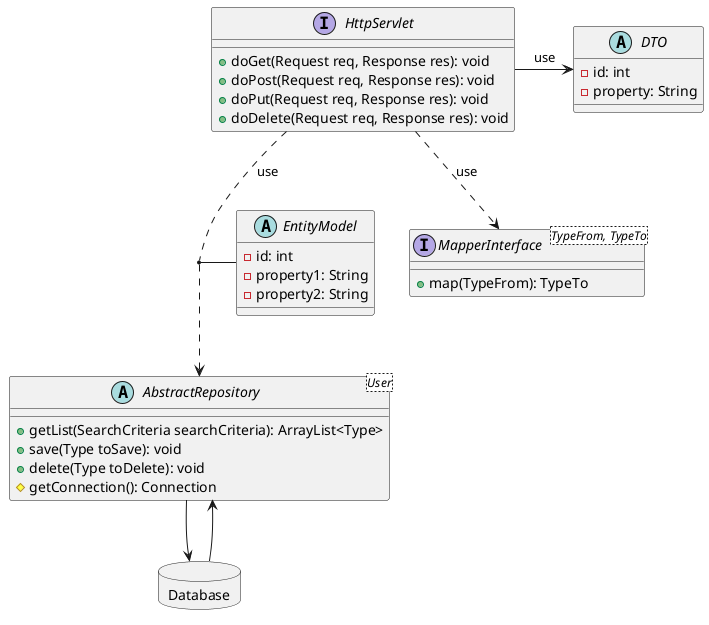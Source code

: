 @startuml
'https://plantuml.com/class-diagram



abstract class AbstractRepository<User> {
     +getList(SearchCriteria searchCriteria): ArrayList<Type>
     +save(Type toSave): void
     +delete(Type toDelete): void
     #getConnection(): Connection
}

Interface HttpServlet {
    +doGet(Request req, Response res): void
    +doPost(Request req, Response res): void
    +doPut(Request req, Response res): void
    +doDelete(Request req, Response res): void
}

interface MapperInterface<TypeFrom, TypeTo> {
    +map(TypeFrom): TypeTo
}


abstract class DTO {
    -id: int
    -property: String
}

abstract class EntityModel {
    -id: int
    -property1: String
    -property2: String
}

package Database <<Database>> {

}

HttpServlet ..> AbstractRepository: use
HttpServlet ..> MapperInterface: use
HttpServlet -> DTO: use

(AbstractRepository, HttpServlet) -- EntityModel

AbstractRepository --> Database
Database --> AbstractRepository


@enduml